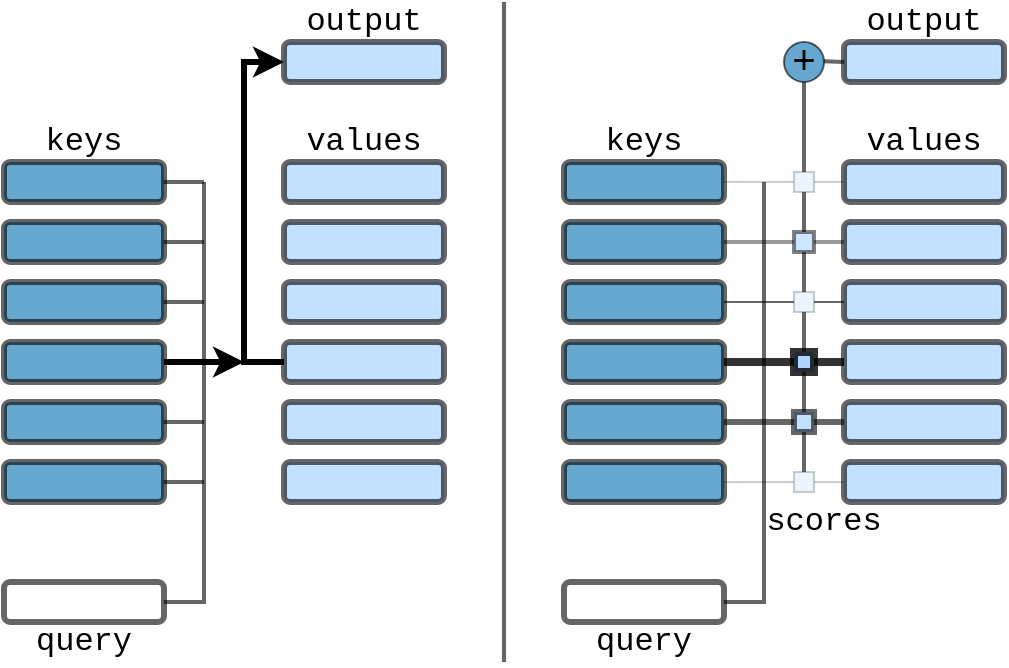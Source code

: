<mxfile version="21.6.2" type="device">
  <diagram name="Page-1" id="bvk6UQsXhKccJZAQAHy-">
    <mxGraphModel dx="899" dy="552" grid="1" gridSize="10" guides="1" tooltips="1" connect="1" arrows="1" fold="1" page="1" pageScale="1" pageWidth="850" pageHeight="1100" math="0" shadow="0">
      <root>
        <mxCell id="0" />
        <mxCell id="1" parent="0" />
        <mxCell id="Ig6G22mn73n6YjTana8D-1" value="" style="rounded=1;whiteSpace=wrap;html=1;fillColor=#006eaf;opacity=60;strokeWidth=3;" parent="1" vertex="1">
          <mxGeometry x="50" y="150" width="80" height="20" as="geometry" />
        </mxCell>
        <mxCell id="Ig6G22mn73n6YjTana8D-2" value="" style="rounded=1;whiteSpace=wrap;html=1;fillColor=#006eaf;opacity=60;strokeWidth=3;" parent="1" vertex="1">
          <mxGeometry x="50" y="180" width="80" height="20" as="geometry" />
        </mxCell>
        <mxCell id="Ig6G22mn73n6YjTana8D-3" value="" style="rounded=1;whiteSpace=wrap;html=1;fillColor=#006eaf;opacity=60;strokeWidth=3;" parent="1" vertex="1">
          <mxGeometry x="50" y="210" width="80" height="20" as="geometry" />
        </mxCell>
        <mxCell id="Ig6G22mn73n6YjTana8D-4" value="" style="rounded=1;whiteSpace=wrap;html=1;fillColor=#006eaf;opacity=60;strokeWidth=3;" parent="1" vertex="1">
          <mxGeometry x="50" y="240" width="80" height="20" as="geometry" />
        </mxCell>
        <mxCell id="Ig6G22mn73n6YjTana8D-5" value="" style="rounded=1;whiteSpace=wrap;html=1;fillColor=#006eaf;opacity=60;strokeWidth=3;" parent="1" vertex="1">
          <mxGeometry x="50" y="270" width="80" height="20" as="geometry" />
        </mxCell>
        <mxCell id="Ig6G22mn73n6YjTana8D-6" value="" style="rounded=1;whiteSpace=wrap;html=1;fillColor=#006eaf;opacity=60;strokeWidth=3;" parent="1" vertex="1">
          <mxGeometry x="50" y="300" width="80" height="20" as="geometry" />
        </mxCell>
        <mxCell id="Ig6G22mn73n6YjTana8D-7" value="" style="rounded=1;whiteSpace=wrap;html=1;fillColor=none;opacity=60;strokeWidth=3;" parent="1" vertex="1">
          <mxGeometry x="50" y="360" width="80" height="20" as="geometry" />
        </mxCell>
        <mxCell id="Ig6G22mn73n6YjTana8D-8" value="" style="rounded=1;whiteSpace=wrap;html=1;fillColor=#99CCFF;opacity=60;strokeWidth=3;" parent="1" vertex="1">
          <mxGeometry x="190" y="150" width="80" height="20" as="geometry" />
        </mxCell>
        <mxCell id="Ig6G22mn73n6YjTana8D-9" value="" style="rounded=1;whiteSpace=wrap;html=1;fillColor=#99CCFF;opacity=60;strokeWidth=3;" parent="1" vertex="1">
          <mxGeometry x="190" y="180" width="80" height="20" as="geometry" />
        </mxCell>
        <mxCell id="Ig6G22mn73n6YjTana8D-10" value="" style="rounded=1;whiteSpace=wrap;html=1;fillColor=#99CCFF;opacity=60;strokeWidth=3;" parent="1" vertex="1">
          <mxGeometry x="190" y="210" width="80" height="20" as="geometry" />
        </mxCell>
        <mxCell id="Ig6G22mn73n6YjTana8D-11" value="" style="rounded=1;whiteSpace=wrap;html=1;fillColor=#99CCFF;opacity=60;strokeWidth=3;" parent="1" vertex="1">
          <mxGeometry x="190" y="240" width="80" height="20" as="geometry" />
        </mxCell>
        <mxCell id="Ig6G22mn73n6YjTana8D-12" value="" style="rounded=1;whiteSpace=wrap;html=1;fillColor=#99CCFF;opacity=60;strokeWidth=3;" parent="1" vertex="1">
          <mxGeometry x="190" y="270" width="80" height="20" as="geometry" />
        </mxCell>
        <mxCell id="Ig6G22mn73n6YjTana8D-13" value="" style="rounded=1;whiteSpace=wrap;html=1;fillColor=#99CCFF;opacity=60;strokeWidth=3;" parent="1" vertex="1">
          <mxGeometry x="190" y="300" width="80" height="20" as="geometry" />
        </mxCell>
        <mxCell id="Ig6G22mn73n6YjTana8D-15" value="keys" style="text;html=1;strokeColor=none;fillColor=none;align=center;verticalAlign=middle;whiteSpace=wrap;rounded=0;fontFamily=Courier New;fontSize=16;" parent="1" vertex="1">
          <mxGeometry x="50" y="130" width="80" height="20" as="geometry" />
        </mxCell>
        <mxCell id="Ig6G22mn73n6YjTana8D-16" value="values" style="text;html=1;strokeColor=none;fillColor=none;align=center;verticalAlign=middle;whiteSpace=wrap;rounded=0;fontFamily=Courier New;fontSize=16;" parent="1" vertex="1">
          <mxGeometry x="190" y="130" width="80" height="20" as="geometry" />
        </mxCell>
        <mxCell id="Ig6G22mn73n6YjTana8D-17" value="query" style="text;html=1;strokeColor=none;fillColor=none;align=center;verticalAlign=middle;whiteSpace=wrap;rounded=0;fontFamily=Courier New;fontSize=16;" parent="1" vertex="1">
          <mxGeometry x="50" y="380" width="80" height="20" as="geometry" />
        </mxCell>
        <mxCell id="Ig6G22mn73n6YjTana8D-20" value="" style="endArrow=none;html=1;rounded=0;exitX=1;exitY=0.5;exitDx=0;exitDy=0;endFill=0;strokeColor=#000000;strokeWidth=2;opacity=60;" parent="1" source="Ig6G22mn73n6YjTana8D-7" edge="1">
          <mxGeometry width="50" height="50" relative="1" as="geometry">
            <mxPoint x="330" y="370" as="sourcePoint" />
            <mxPoint x="150" y="160" as="targetPoint" />
            <Array as="points">
              <mxPoint x="150" y="370" />
            </Array>
          </mxGeometry>
        </mxCell>
        <mxCell id="Ig6G22mn73n6YjTana8D-21" value="" style="endArrow=none;html=1;rounded=0;exitX=1;exitY=0.5;exitDx=0;exitDy=0;strokeWidth=2;opacity=60;" parent="1" source="Ig6G22mn73n6YjTana8D-6" edge="1">
          <mxGeometry width="50" height="50" relative="1" as="geometry">
            <mxPoint x="330" y="370" as="sourcePoint" />
            <mxPoint x="150" y="310" as="targetPoint" />
          </mxGeometry>
        </mxCell>
        <mxCell id="Ig6G22mn73n6YjTana8D-22" value="" style="endArrow=none;html=1;rounded=0;exitX=1;exitY=0.5;exitDx=0;exitDy=0;strokeWidth=2;opacity=60;" parent="1" source="Ig6G22mn73n6YjTana8D-5" edge="1">
          <mxGeometry width="50" height="50" relative="1" as="geometry">
            <mxPoint x="140" y="430" as="sourcePoint" />
            <mxPoint x="150" y="280" as="targetPoint" />
          </mxGeometry>
        </mxCell>
        <mxCell id="Ig6G22mn73n6YjTana8D-24" value="" style="endArrow=none;html=1;rounded=0;exitX=1;exitY=0.5;exitDx=0;exitDy=0;strokeWidth=2;opacity=60;" parent="1" source="Ig6G22mn73n6YjTana8D-3" edge="1">
          <mxGeometry width="50" height="50" relative="1" as="geometry">
            <mxPoint x="160" y="450" as="sourcePoint" />
            <mxPoint x="150" y="220" as="targetPoint" />
          </mxGeometry>
        </mxCell>
        <mxCell id="Ig6G22mn73n6YjTana8D-25" value="" style="endArrow=none;html=1;rounded=0;exitX=1;exitY=0.5;exitDx=0;exitDy=0;strokeWidth=2;opacity=60;" parent="1" source="Ig6G22mn73n6YjTana8D-2" edge="1">
          <mxGeometry width="50" height="50" relative="1" as="geometry">
            <mxPoint x="170" y="460" as="sourcePoint" />
            <mxPoint x="150" y="190" as="targetPoint" />
          </mxGeometry>
        </mxCell>
        <mxCell id="Ig6G22mn73n6YjTana8D-27" value="" style="endArrow=none;html=1;rounded=0;exitX=1;exitY=0.5;exitDx=0;exitDy=0;strokeWidth=2;opacity=60;" parent="1" source="Ig6G22mn73n6YjTana8D-1" edge="1">
          <mxGeometry width="50" height="50" relative="1" as="geometry">
            <mxPoint x="190" y="480" as="sourcePoint" />
            <mxPoint x="150" y="160" as="targetPoint" />
          </mxGeometry>
        </mxCell>
        <mxCell id="Ig6G22mn73n6YjTana8D-28" value="" style="endArrow=classic;html=1;rounded=0;strokeWidth=3;exitX=1;exitY=0.5;exitDx=0;exitDy=0;" parent="1" source="Ig6G22mn73n6YjTana8D-4" edge="1">
          <mxGeometry width="50" height="50" relative="1" as="geometry">
            <mxPoint x="170" y="320" as="sourcePoint" />
            <mxPoint x="170" y="250" as="targetPoint" />
          </mxGeometry>
        </mxCell>
        <mxCell id="Ig6G22mn73n6YjTana8D-51" value="" style="endArrow=classic;html=1;rounded=0;strokeWidth=3;exitX=0;exitY=0.5;exitDx=0;exitDy=0;entryX=0;entryY=0.5;entryDx=0;entryDy=0;" parent="1" source="Ig6G22mn73n6YjTana8D-11" target="Ig6G22mn73n6YjTana8D-52" edge="1">
          <mxGeometry width="50" height="50" relative="1" as="geometry">
            <mxPoint x="130" y="80" as="sourcePoint" />
            <mxPoint x="180" y="80" as="targetPoint" />
            <Array as="points">
              <mxPoint x="170" y="250" />
              <mxPoint x="170" y="100" />
            </Array>
          </mxGeometry>
        </mxCell>
        <mxCell id="Ig6G22mn73n6YjTana8D-52" value="" style="rounded=1;whiteSpace=wrap;html=1;fillColor=#99CCFF;opacity=60;strokeWidth=3;" parent="1" vertex="1">
          <mxGeometry x="190" y="90" width="80" height="20" as="geometry" />
        </mxCell>
        <mxCell id="Ig6G22mn73n6YjTana8D-53" value="output" style="text;html=1;strokeColor=none;fillColor=none;align=center;verticalAlign=middle;whiteSpace=wrap;rounded=0;fontFamily=Courier New;fontSize=16;" parent="1" vertex="1">
          <mxGeometry x="190" y="70" width="80" height="20" as="geometry" />
        </mxCell>
        <mxCell id="Ig6G22mn73n6YjTana8D-79" value="" style="endArrow=none;html=1;rounded=0;endFill=0;strokeColor=#000000;strokeWidth=2;opacity=60;entryX=0.5;entryY=1;entryDx=0;entryDy=0;" parent="1" edge="1">
          <mxGeometry width="50" height="50" relative="1" as="geometry">
            <mxPoint x="300" y="400" as="sourcePoint" />
            <mxPoint x="300" y="70" as="targetPoint" />
            <Array as="points" />
          </mxGeometry>
        </mxCell>
        <mxCell id="Ig6G22mn73n6YjTana8D-80" value="&lt;font style=&quot;font-size: 20px;&quot; face=&quot;Courier New&quot;&gt;+&lt;/font&gt;" style="ellipse;whiteSpace=wrap;html=1;aspect=fixed;fillColor=#006eaf;opacity=60;" parent="1" vertex="1">
          <mxGeometry x="440" y="90" width="20" height="20" as="geometry" />
        </mxCell>
        <mxCell id="Ig6G22mn73n6YjTana8D-110" value="" style="rounded=1;whiteSpace=wrap;html=1;fillColor=#006eaf;opacity=60;strokeWidth=3;" parent="1" vertex="1">
          <mxGeometry x="330" y="150" width="80" height="20" as="geometry" />
        </mxCell>
        <mxCell id="Ig6G22mn73n6YjTana8D-111" value="" style="rounded=1;whiteSpace=wrap;html=1;fillColor=#006eaf;opacity=60;strokeWidth=3;" parent="1" vertex="1">
          <mxGeometry x="330" y="180" width="80" height="20" as="geometry" />
        </mxCell>
        <mxCell id="Ig6G22mn73n6YjTana8D-112" value="" style="rounded=1;whiteSpace=wrap;html=1;fillColor=#006eaf;opacity=60;strokeWidth=3;" parent="1" vertex="1">
          <mxGeometry x="330" y="210" width="80" height="20" as="geometry" />
        </mxCell>
        <mxCell id="Ig6G22mn73n6YjTana8D-113" value="" style="rounded=1;whiteSpace=wrap;html=1;fillColor=#006eaf;opacity=60;strokeWidth=3;" parent="1" vertex="1">
          <mxGeometry x="330" y="240" width="80" height="20" as="geometry" />
        </mxCell>
        <mxCell id="Ig6G22mn73n6YjTana8D-114" value="" style="rounded=1;whiteSpace=wrap;html=1;fillColor=#006eaf;opacity=60;strokeWidth=3;" parent="1" vertex="1">
          <mxGeometry x="330" y="270" width="80" height="20" as="geometry" />
        </mxCell>
        <mxCell id="Ig6G22mn73n6YjTana8D-115" value="" style="rounded=1;whiteSpace=wrap;html=1;fillColor=#006eaf;opacity=60;strokeWidth=3;" parent="1" vertex="1">
          <mxGeometry x="330" y="300" width="80" height="20" as="geometry" />
        </mxCell>
        <mxCell id="Ig6G22mn73n6YjTana8D-116" value="" style="rounded=1;whiteSpace=wrap;html=1;fillColor=none;opacity=60;strokeWidth=3;" parent="1" vertex="1">
          <mxGeometry x="330" y="360" width="80" height="20" as="geometry" />
        </mxCell>
        <mxCell id="Ig6G22mn73n6YjTana8D-117" value="" style="rounded=1;whiteSpace=wrap;html=1;fillColor=#99CCFF;opacity=60;strokeWidth=3;" parent="1" vertex="1">
          <mxGeometry x="470" y="150" width="80" height="20" as="geometry" />
        </mxCell>
        <mxCell id="Ig6G22mn73n6YjTana8D-118" value="" style="rounded=1;whiteSpace=wrap;html=1;fillColor=#99CCFF;opacity=60;strokeWidth=3;" parent="1" vertex="1">
          <mxGeometry x="470" y="180" width="80" height="20" as="geometry" />
        </mxCell>
        <mxCell id="Ig6G22mn73n6YjTana8D-119" value="" style="rounded=1;whiteSpace=wrap;html=1;fillColor=#99CCFF;opacity=60;strokeWidth=3;" parent="1" vertex="1">
          <mxGeometry x="470" y="210" width="80" height="20" as="geometry" />
        </mxCell>
        <mxCell id="Ig6G22mn73n6YjTana8D-120" value="" style="rounded=1;whiteSpace=wrap;html=1;fillColor=#99CCFF;opacity=60;strokeWidth=3;" parent="1" vertex="1">
          <mxGeometry x="470" y="240" width="80" height="20" as="geometry" />
        </mxCell>
        <mxCell id="Ig6G22mn73n6YjTana8D-121" value="" style="rounded=1;whiteSpace=wrap;html=1;fillColor=#99CCFF;opacity=60;strokeWidth=3;" parent="1" vertex="1">
          <mxGeometry x="470" y="270" width="80" height="20" as="geometry" />
        </mxCell>
        <mxCell id="Ig6G22mn73n6YjTana8D-122" value="" style="rounded=1;whiteSpace=wrap;html=1;fillColor=#99CCFF;opacity=60;strokeWidth=3;" parent="1" vertex="1">
          <mxGeometry x="470" y="300" width="80" height="20" as="geometry" />
        </mxCell>
        <mxCell id="Ig6G22mn73n6YjTana8D-123" value="keys" style="text;html=1;strokeColor=none;fillColor=none;align=center;verticalAlign=middle;whiteSpace=wrap;rounded=0;fontFamily=Courier New;fontSize=16;" parent="1" vertex="1">
          <mxGeometry x="330" y="130" width="80" height="20" as="geometry" />
        </mxCell>
        <mxCell id="Ig6G22mn73n6YjTana8D-124" value="values" style="text;html=1;strokeColor=none;fillColor=none;align=center;verticalAlign=middle;whiteSpace=wrap;rounded=0;fontFamily=Courier New;fontSize=16;" parent="1" vertex="1">
          <mxGeometry x="470" y="130" width="80" height="20" as="geometry" />
        </mxCell>
        <mxCell id="Ig6G22mn73n6YjTana8D-125" value="query" style="text;html=1;strokeColor=none;fillColor=none;align=center;verticalAlign=middle;whiteSpace=wrap;rounded=0;fontFamily=Courier New;fontSize=16;" parent="1" vertex="1">
          <mxGeometry x="330" y="380" width="80" height="20" as="geometry" />
        </mxCell>
        <mxCell id="Ig6G22mn73n6YjTana8D-126" value="" style="endArrow=none;html=1;rounded=0;exitX=1;exitY=0.5;exitDx=0;exitDy=0;endFill=0;strokeColor=#000000;strokeWidth=2;opacity=60;" parent="1" source="Ig6G22mn73n6YjTana8D-116" edge="1">
          <mxGeometry width="50" height="50" relative="1" as="geometry">
            <mxPoint x="610" y="370" as="sourcePoint" />
            <mxPoint x="430" y="160" as="targetPoint" />
            <Array as="points">
              <mxPoint x="430" y="370" />
            </Array>
          </mxGeometry>
        </mxCell>
        <mxCell id="Ig6G22mn73n6YjTana8D-127" value="" style="endArrow=none;html=1;rounded=0;exitX=1;exitY=0.5;exitDx=0;exitDy=0;strokeWidth=1;opacity=20;entryX=0;entryY=0.5;entryDx=0;entryDy=0;" parent="1" source="Ig6G22mn73n6YjTana8D-115" target="Ig6G22mn73n6YjTana8D-160" edge="1">
          <mxGeometry width="50" height="50" relative="1" as="geometry">
            <mxPoint x="610" y="370" as="sourcePoint" />
            <mxPoint x="430" y="310" as="targetPoint" />
          </mxGeometry>
        </mxCell>
        <mxCell id="Ig6G22mn73n6YjTana8D-128" value="" style="endArrow=none;html=1;rounded=0;exitX=1;exitY=0.5;exitDx=0;exitDy=0;strokeWidth=3;opacity=60;entryX=0;entryY=0.5;entryDx=0;entryDy=0;" parent="1" source="Ig6G22mn73n6YjTana8D-114" target="Ig6G22mn73n6YjTana8D-158" edge="1">
          <mxGeometry width="50" height="50" relative="1" as="geometry">
            <mxPoint x="420" y="430" as="sourcePoint" />
            <mxPoint x="430" y="280" as="targetPoint" />
          </mxGeometry>
        </mxCell>
        <mxCell id="Ig6G22mn73n6YjTana8D-129" value="" style="endArrow=none;html=1;rounded=0;exitX=1;exitY=0.5;exitDx=0;exitDy=0;strokeWidth=1;opacity=60;entryX=0;entryY=0.5;entryDx=0;entryDy=0;" parent="1" source="Ig6G22mn73n6YjTana8D-112" target="Ig6G22mn73n6YjTana8D-154" edge="1">
          <mxGeometry width="50" height="50" relative="1" as="geometry">
            <mxPoint x="440" y="450" as="sourcePoint" />
            <mxPoint x="430" y="220" as="targetPoint" />
          </mxGeometry>
        </mxCell>
        <mxCell id="Ig6G22mn73n6YjTana8D-130" value="" style="endArrow=none;html=1;rounded=0;exitX=1;exitY=0.5;exitDx=0;exitDy=0;strokeWidth=2;opacity=40;entryX=0;entryY=0.5;entryDx=0;entryDy=0;" parent="1" source="Ig6G22mn73n6YjTana8D-111" target="Ig6G22mn73n6YjTana8D-151" edge="1">
          <mxGeometry width="50" height="50" relative="1" as="geometry">
            <mxPoint x="450" y="460" as="sourcePoint" />
            <mxPoint x="430" y="190" as="targetPoint" />
          </mxGeometry>
        </mxCell>
        <mxCell id="Ig6G22mn73n6YjTana8D-131" value="" style="endArrow=none;html=1;rounded=0;exitX=1;exitY=0.5;exitDx=0;exitDy=0;strokeWidth=1;opacity=20;entryX=0;entryY=0.5;entryDx=0;entryDy=0;" parent="1" source="Ig6G22mn73n6YjTana8D-110" target="Ig6G22mn73n6YjTana8D-149" edge="1">
          <mxGeometry width="50" height="50" relative="1" as="geometry">
            <mxPoint x="470" y="480" as="sourcePoint" />
            <mxPoint x="430" y="160" as="targetPoint" />
          </mxGeometry>
        </mxCell>
        <mxCell id="Ig6G22mn73n6YjTana8D-133" value="" style="endArrow=none;html=1;rounded=0;strokeWidth=2;entryX=0;entryY=0.5;entryDx=0;entryDy=0;endFill=0;opacity=60;" parent="1" target="Ig6G22mn73n6YjTana8D-134" edge="1">
          <mxGeometry width="50" height="50" relative="1" as="geometry">
            <mxPoint x="460" y="99.67" as="sourcePoint" />
            <mxPoint x="490" y="99.67" as="targetPoint" />
          </mxGeometry>
        </mxCell>
        <mxCell id="Ig6G22mn73n6YjTana8D-134" value="" style="rounded=1;whiteSpace=wrap;html=1;fillColor=#99CCFF;opacity=60;strokeWidth=3;" parent="1" vertex="1">
          <mxGeometry x="470" y="90" width="80" height="20" as="geometry" />
        </mxCell>
        <mxCell id="Ig6G22mn73n6YjTana8D-135" value="output" style="text;html=1;strokeColor=none;fillColor=none;align=center;verticalAlign=middle;whiteSpace=wrap;rounded=0;fontFamily=Courier New;fontSize=16;" parent="1" vertex="1">
          <mxGeometry x="470" y="70" width="80" height="20" as="geometry" />
        </mxCell>
        <mxCell id="Ig6G22mn73n6YjTana8D-136" value="" style="endArrow=none;html=1;rounded=0;exitX=1;exitY=0.5;exitDx=0;exitDy=0;strokeWidth=4;opacity=80;entryX=0;entryY=0.5;entryDx=0;entryDy=0;" parent="1" source="Ig6G22mn73n6YjTana8D-113" target="Ig6G22mn73n6YjTana8D-156" edge="1">
          <mxGeometry width="50" height="50" relative="1" as="geometry">
            <mxPoint x="420" y="230" as="sourcePoint" />
            <mxPoint x="430" y="250" as="targetPoint" />
          </mxGeometry>
        </mxCell>
        <mxCell id="Ig6G22mn73n6YjTana8D-137" value="" style="endArrow=none;html=1;rounded=0;endFill=0;strokeColor=#000000;strokeWidth=2;opacity=60;" parent="1" source="Ig6G22mn73n6YjTana8D-149" edge="1">
          <mxGeometry width="50" height="50" relative="1" as="geometry">
            <mxPoint x="450" y="310" as="sourcePoint" />
            <mxPoint x="450" y="110" as="targetPoint" />
            <Array as="points" />
          </mxGeometry>
        </mxCell>
        <mxCell id="Ig6G22mn73n6YjTana8D-138" value="" style="endArrow=none;html=1;rounded=0;strokeWidth=1;opacity=20;entryX=0;entryY=0.5;entryDx=0;entryDy=0;exitX=1;exitY=0.5;exitDx=0;exitDy=0;" parent="1" source="Ig6G22mn73n6YjTana8D-149" target="Ig6G22mn73n6YjTana8D-117" edge="1">
          <mxGeometry width="50" height="50" relative="1" as="geometry">
            <mxPoint x="450" y="160" as="sourcePoint" />
            <mxPoint x="470" y="309.67" as="targetPoint" />
          </mxGeometry>
        </mxCell>
        <mxCell id="Ig6G22mn73n6YjTana8D-140" value="" style="endArrow=none;html=1;rounded=0;strokeWidth=3;opacity=60;entryX=0;entryY=0.5;entryDx=0;entryDy=0;exitX=1;exitY=0.5;exitDx=0;exitDy=0;" parent="1" source="Ig6G22mn73n6YjTana8D-158" target="Ig6G22mn73n6YjTana8D-121" edge="1">
          <mxGeometry width="50" height="50" relative="1" as="geometry">
            <mxPoint x="450" y="280" as="sourcePoint" />
            <mxPoint x="480" y="319.67" as="targetPoint" />
          </mxGeometry>
        </mxCell>
        <mxCell id="Ig6G22mn73n6YjTana8D-141" value="" style="endArrow=none;html=1;rounded=0;strokeWidth=4;opacity=80;entryX=0;entryY=0.5;entryDx=0;entryDy=0;exitX=1;exitY=0.5;exitDx=0;exitDy=0;" parent="1" source="Ig6G22mn73n6YjTana8D-156" target="Ig6G22mn73n6YjTana8D-120" edge="1">
          <mxGeometry width="50" height="50" relative="1" as="geometry">
            <mxPoint x="450" y="250" as="sourcePoint" />
            <mxPoint x="490" y="329.67" as="targetPoint" />
          </mxGeometry>
        </mxCell>
        <mxCell id="Ig6G22mn73n6YjTana8D-142" value="" style="endArrow=none;html=1;rounded=0;strokeWidth=1;opacity=60;entryX=0;entryY=0.5;entryDx=0;entryDy=0;exitX=1;exitY=0.5;exitDx=0;exitDy=0;" parent="1" source="Ig6G22mn73n6YjTana8D-154" target="Ig6G22mn73n6YjTana8D-119" edge="1">
          <mxGeometry width="50" height="50" relative="1" as="geometry">
            <mxPoint x="450" y="220" as="sourcePoint" />
            <mxPoint x="500" y="339.67" as="targetPoint" />
          </mxGeometry>
        </mxCell>
        <mxCell id="Ig6G22mn73n6YjTana8D-143" value="" style="endArrow=none;html=1;rounded=0;strokeWidth=2;opacity=40;entryX=0;entryY=0.5;entryDx=0;entryDy=0;exitX=1;exitY=0.5;exitDx=0;exitDy=0;" parent="1" source="Ig6G22mn73n6YjTana8D-151" target="Ig6G22mn73n6YjTana8D-118" edge="1">
          <mxGeometry width="50" height="50" relative="1" as="geometry">
            <mxPoint x="450" y="190" as="sourcePoint" />
            <mxPoint x="510" y="349.67" as="targetPoint" />
          </mxGeometry>
        </mxCell>
        <mxCell id="Ig6G22mn73n6YjTana8D-144" value="" style="endArrow=none;html=1;rounded=0;strokeWidth=1;opacity=20;entryX=0;entryY=0.5;entryDx=0;entryDy=0;exitX=1;exitY=0.5;exitDx=0;exitDy=0;" parent="1" source="Ig6G22mn73n6YjTana8D-160" target="Ig6G22mn73n6YjTana8D-122" edge="1">
          <mxGeometry width="50" height="50" relative="1" as="geometry">
            <mxPoint x="450" y="310" as="sourcePoint" />
            <mxPoint x="520" y="359.67" as="targetPoint" />
          </mxGeometry>
        </mxCell>
        <mxCell id="Ig6G22mn73n6YjTana8D-150" value="" style="endArrow=none;html=1;rounded=0;endFill=0;strokeColor=#000000;strokeWidth=2;opacity=60;" parent="1" source="Ig6G22mn73n6YjTana8D-151" target="Ig6G22mn73n6YjTana8D-149" edge="1">
          <mxGeometry width="50" height="50" relative="1" as="geometry">
            <mxPoint x="450" y="310" as="sourcePoint" />
            <mxPoint x="450" y="110" as="targetPoint" />
            <Array as="points" />
          </mxGeometry>
        </mxCell>
        <mxCell id="Ig6G22mn73n6YjTana8D-149" value="" style="rounded=0;whiteSpace=wrap;html=1;fillColor=#99CCFF;opacity=20;strokeWidth=1;" parent="1" vertex="1">
          <mxGeometry x="445" y="155" width="10" height="10" as="geometry" />
        </mxCell>
        <mxCell id="Ig6G22mn73n6YjTana8D-153" value="" style="endArrow=none;html=1;rounded=0;endFill=0;strokeColor=#000000;strokeWidth=2;opacity=60;" parent="1" source="Ig6G22mn73n6YjTana8D-154" target="Ig6G22mn73n6YjTana8D-151" edge="1">
          <mxGeometry width="50" height="50" relative="1" as="geometry">
            <mxPoint x="450" y="310" as="sourcePoint" />
            <mxPoint x="450" y="165" as="targetPoint" />
            <Array as="points" />
          </mxGeometry>
        </mxCell>
        <mxCell id="Ig6G22mn73n6YjTana8D-151" value="" style="rounded=0;whiteSpace=wrap;html=1;fillColor=#99CCFF;strokeWidth=2;opacity=49;" parent="1" vertex="1">
          <mxGeometry x="445" y="185" width="10" height="10" as="geometry" />
        </mxCell>
        <mxCell id="Ig6G22mn73n6YjTana8D-155" value="" style="endArrow=none;html=1;rounded=0;endFill=0;strokeColor=#000000;strokeWidth=2;opacity=60;" parent="1" source="Ig6G22mn73n6YjTana8D-156" target="Ig6G22mn73n6YjTana8D-154" edge="1">
          <mxGeometry width="50" height="50" relative="1" as="geometry">
            <mxPoint x="450" y="310" as="sourcePoint" />
            <mxPoint x="450" y="195" as="targetPoint" />
            <Array as="points" />
          </mxGeometry>
        </mxCell>
        <mxCell id="Ig6G22mn73n6YjTana8D-154" value="" style="rounded=0;whiteSpace=wrap;html=1;fillColor=#99CCFF;opacity=20;strokeWidth=1;" parent="1" vertex="1">
          <mxGeometry x="445" y="215" width="10" height="10" as="geometry" />
        </mxCell>
        <mxCell id="Ig6G22mn73n6YjTana8D-157" value="" style="endArrow=none;html=1;rounded=0;endFill=0;strokeColor=#000000;strokeWidth=2;opacity=60;" parent="1" source="Ig6G22mn73n6YjTana8D-158" target="Ig6G22mn73n6YjTana8D-156" edge="1">
          <mxGeometry width="50" height="50" relative="1" as="geometry">
            <mxPoint x="450" y="310" as="sourcePoint" />
            <mxPoint x="450" y="225" as="targetPoint" />
            <Array as="points" />
          </mxGeometry>
        </mxCell>
        <mxCell id="Ig6G22mn73n6YjTana8D-156" value="" style="rounded=0;whiteSpace=wrap;html=1;fillColor=#99CCFF;opacity=80;strokeWidth=4;" parent="1" vertex="1">
          <mxGeometry x="445" y="245" width="10" height="10" as="geometry" />
        </mxCell>
        <mxCell id="Ig6G22mn73n6YjTana8D-159" value="" style="endArrow=none;html=1;rounded=0;endFill=0;strokeColor=#000000;strokeWidth=2;opacity=60;" parent="1" source="Ig6G22mn73n6YjTana8D-160" target="Ig6G22mn73n6YjTana8D-158" edge="1">
          <mxGeometry width="50" height="50" relative="1" as="geometry">
            <mxPoint x="450" y="310" as="sourcePoint" />
            <mxPoint x="450" y="255" as="targetPoint" />
            <Array as="points" />
          </mxGeometry>
        </mxCell>
        <mxCell id="Ig6G22mn73n6YjTana8D-158" value="" style="rounded=0;whiteSpace=wrap;html=1;fillColor=#99CCFF;opacity=60;strokeWidth=3;" parent="1" vertex="1">
          <mxGeometry x="445" y="275" width="10" height="10" as="geometry" />
        </mxCell>
        <mxCell id="Ig6G22mn73n6YjTana8D-160" value="" style="rounded=0;whiteSpace=wrap;html=1;fillColor=#99CCFF;opacity=20;strokeWidth=1;" parent="1" vertex="1">
          <mxGeometry x="445" y="305" width="10" height="10" as="geometry" />
        </mxCell>
        <mxCell id="Ig6G22mn73n6YjTana8D-163" value="scores" style="text;html=1;strokeColor=none;fillColor=none;align=center;verticalAlign=middle;whiteSpace=wrap;rounded=0;fontFamily=Courier New;fontSize=16;rotation=0;" parent="1" vertex="1">
          <mxGeometry x="420" y="320" width="80" height="20" as="geometry" />
        </mxCell>
      </root>
    </mxGraphModel>
  </diagram>
</mxfile>
